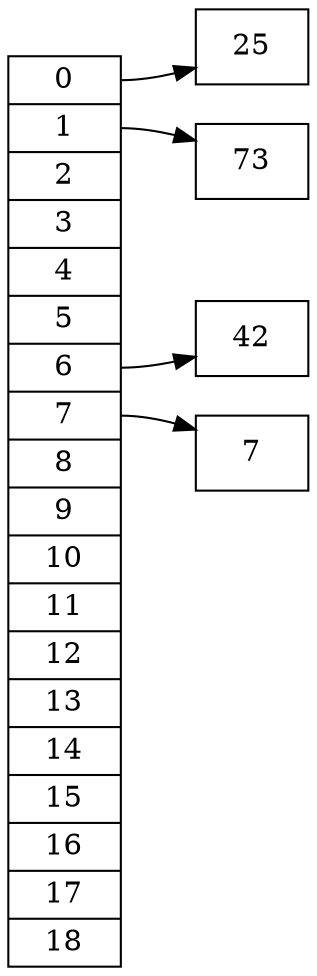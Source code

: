 digraph structs 
{
    rankdir = LR;
    node [shape=record];

    hashTable [label="<f0>0|<f1>1|<f2>2|<f3>3|<f4>4|<f5>5|<f6>6|<f7>7|<f8>8|<f9>9|<f10>10|<f11>11|<f12>12|<f13>13|<f14>14|<f15>15|<f16>16|<f17>17|<f18>18"];
    node_1_0 [label="<f0> 7"];
    node_1_1 [label="<f0> 42"];
    node_1_2 [label="<f0> 25"];
    node_73 [label="<f0> 73"];
//    node_14 [label="<f0> 14"];
//    node_38 [label="<f0> 38"]
//    node_8  [label="<f0> 8"]
//    node_22 [label="<f0> 22"]
//    node_34 [label="<f0> 34"]
//    node_11 [label="<f0> 11"]
  
    //{rank = same; node_1_0 node_1_1 }

	hashTable:f7 -> node_1_0:f0;
	hashTable:f6 -> node_1_1:f0;
	hashTable:f0 -> node_1_2:f0;
	hashTable:f1 -> node_73:f0;                       
//	hashTable:f14 -> node_14:f0;                      
//	hashTable:f2 -> node_38:f0;                       
//	hashTable:f8 -> node_8:f0;                        
//	hashTable:f4 -> node_22:f0;                       
//	hashTable:f16 -> node_34:f0;                      
//	hashTable:f11 -> node_11:f0;

}

